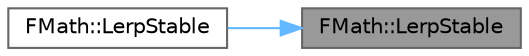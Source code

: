 digraph "FMath::LerpStable"
{
 // INTERACTIVE_SVG=YES
 // LATEX_PDF_SIZE
  bgcolor="transparent";
  edge [fontname=Helvetica,fontsize=10,labelfontname=Helvetica,labelfontsize=10];
  node [fontname=Helvetica,fontsize=10,shape=box,height=0.2,width=0.4];
  rankdir="RL";
  Node1 [id="Node000001",label="FMath::LerpStable",height=0.2,width=0.4,color="gray40", fillcolor="grey60", style="filled", fontcolor="black",tooltip="Performs a linear interpolation between two values, Alpha ranges from 0-1."];
  Node1 -> Node2 [id="edge1_Node000001_Node000002",dir="back",color="steelblue1",style="solid",tooltip=" "];
  Node2 [id="Node000002",label="FMath::LerpStable",height=0.2,width=0.4,color="grey40", fillcolor="white", style="filled",URL="$dc/d20/structFMath.html#a17d10ee78df2760e7a04ed26d0f53b1e",tooltip=" "];
}
